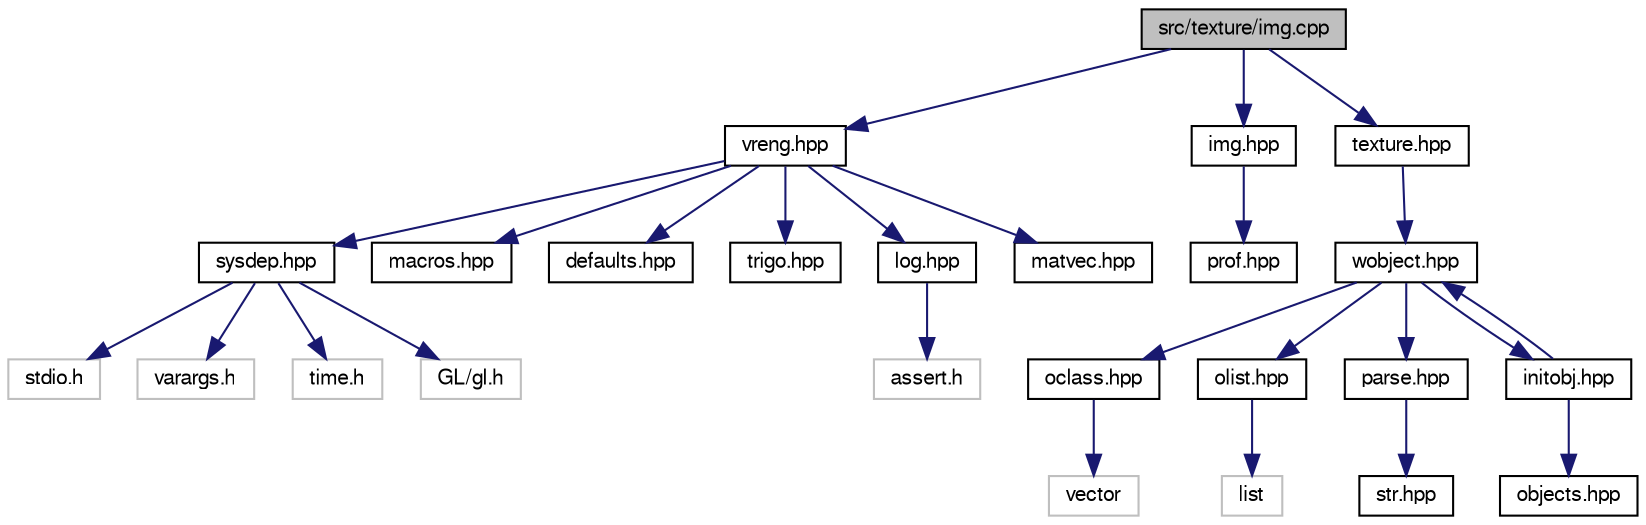 digraph "src/texture/img.cpp"
{
 // LATEX_PDF_SIZE
  bgcolor="transparent";
  edge [fontname="FreeSans",fontsize="10",labelfontname="FreeSans",labelfontsize="10"];
  node [fontname="FreeSans",fontsize="10",shape=record];
  Node1 [label="src/texture/img.cpp",height=0.2,width=0.4,color="black", fillcolor="grey75", style="filled", fontcolor="black",tooltip=" "];
  Node1 -> Node2 [color="midnightblue",fontsize="10",style="solid",fontname="FreeSans"];
  Node2 [label="vreng.hpp",height=0.2,width=0.4,color="black",URL="$a00143.html",tooltip=" "];
  Node2 -> Node3 [color="midnightblue",fontsize="10",style="solid",fontname="FreeSans"];
  Node3 [label="sysdep.hpp",height=0.2,width=0.4,color="black",URL="$a00182.html",tooltip=" "];
  Node3 -> Node4 [color="midnightblue",fontsize="10",style="solid",fontname="FreeSans"];
  Node4 [label="stdio.h",height=0.2,width=0.4,color="grey75",tooltip=" "];
  Node3 -> Node5 [color="midnightblue",fontsize="10",style="solid",fontname="FreeSans"];
  Node5 [label="varargs.h",height=0.2,width=0.4,color="grey75",tooltip=" "];
  Node3 -> Node6 [color="midnightblue",fontsize="10",style="solid",fontname="FreeSans"];
  Node6 [label="time.h",height=0.2,width=0.4,color="grey75",tooltip=" "];
  Node3 -> Node7 [color="midnightblue",fontsize="10",style="solid",fontname="FreeSans"];
  Node7 [label="GL/gl.h",height=0.2,width=0.4,color="grey75",tooltip=" "];
  Node2 -> Node8 [color="midnightblue",fontsize="10",style="solid",fontname="FreeSans"];
  Node8 [label="macros.hpp",height=0.2,width=0.4,color="black",URL="$a00047.html",tooltip=" "];
  Node2 -> Node9 [color="midnightblue",fontsize="10",style="solid",fontname="FreeSans"];
  Node9 [label="defaults.hpp",height=0.2,width=0.4,color="black",URL="$a00014.html",tooltip=" "];
  Node2 -> Node10 [color="midnightblue",fontsize="10",style="solid",fontname="FreeSans"];
  Node10 [label="trigo.hpp",height=0.2,width=0.4,color="black",URL="$a00119.html",tooltip=" "];
  Node2 -> Node11 [color="midnightblue",fontsize="10",style="solid",fontname="FreeSans"];
  Node11 [label="log.hpp",height=0.2,width=0.4,color="black",URL="$a00044.html",tooltip=" "];
  Node11 -> Node12 [color="midnightblue",fontsize="10",style="solid",fontname="FreeSans"];
  Node12 [label="assert.h",height=0.2,width=0.4,color="grey75",tooltip=" "];
  Node2 -> Node13 [color="midnightblue",fontsize="10",style="solid",fontname="FreeSans"];
  Node13 [label="matvec.hpp",height=0.2,width=0.4,color="black",URL="$a00053.html",tooltip=" "];
  Node1 -> Node14 [color="midnightblue",fontsize="10",style="solid",fontname="FreeSans"];
  Node14 [label="img.hpp",height=0.2,width=0.4,color="black",URL="$a01043.html",tooltip=" "];
  Node14 -> Node15 [color="midnightblue",fontsize="10",style="solid",fontname="FreeSans"];
  Node15 [label="prof.hpp",height=0.2,width=0.4,color="black",URL="$a00071.html",tooltip=" "];
  Node1 -> Node16 [color="midnightblue",fontsize="10",style="solid",fontname="FreeSans"];
  Node16 [label="texture.hpp",height=0.2,width=0.4,color="black",URL="$a01070.html",tooltip=" "];
  Node16 -> Node17 [color="midnightblue",fontsize="10",style="solid",fontname="FreeSans"];
  Node17 [label="wobject.hpp",height=0.2,width=0.4,color="black",URL="$a00866.html",tooltip=" "];
  Node17 -> Node18 [color="midnightblue",fontsize="10",style="solid",fontname="FreeSans"];
  Node18 [label="oclass.hpp",height=0.2,width=0.4,color="black",URL="$a00626.html",tooltip=" "];
  Node18 -> Node19 [color="midnightblue",fontsize="10",style="solid",fontname="FreeSans"];
  Node19 [label="vector",height=0.2,width=0.4,color="grey75",tooltip=" "];
  Node17 -> Node20 [color="midnightblue",fontsize="10",style="solid",fontname="FreeSans"];
  Node20 [label="olist.hpp",height=0.2,width=0.4,color="black",URL="$a00632.html",tooltip=" "];
  Node20 -> Node21 [color="midnightblue",fontsize="10",style="solid",fontname="FreeSans"];
  Node21 [label="list",height=0.2,width=0.4,color="grey75",tooltip=" "];
  Node17 -> Node22 [color="midnightblue",fontsize="10",style="solid",fontname="FreeSans"];
  Node22 [label="parse.hpp",height=0.2,width=0.4,color="black",URL="$a00638.html",tooltip=" "];
  Node22 -> Node23 [color="midnightblue",fontsize="10",style="solid",fontname="FreeSans"];
  Node23 [label="str.hpp",height=0.2,width=0.4,color="black",URL="$a00179.html",tooltip=" "];
  Node17 -> Node24 [color="midnightblue",fontsize="10",style="solid",fontname="FreeSans"];
  Node24 [label="initobj.hpp",height=0.2,width=0.4,color="black",URL="$a00554.html",tooltip=" "];
  Node24 -> Node25 [color="midnightblue",fontsize="10",style="solid",fontname="FreeSans"];
  Node25 [label="objects.hpp",height=0.2,width=0.4,color="black",URL="$a00620.html",tooltip=" "];
  Node24 -> Node17 [color="midnightblue",fontsize="10",style="solid",fontname="FreeSans"];
}
